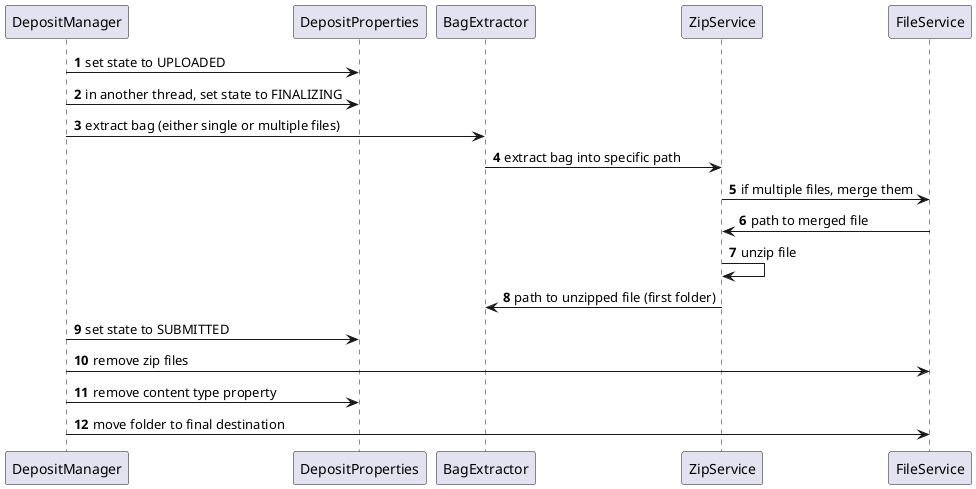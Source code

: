 @startuml
'https://plantuml.com/sequence-diagram

autonumber
'
'Alice -> Bob: Authentication Request
'Bob --> Alice: Authentication Response
'
'Alice -> Bob: Another authentication Request
'Alice <-- Bob: another authentication Response

DepositManager -> DepositProperties: set state to UPLOADED
DepositManager -> DepositProperties: in another thread, set state to FINALIZING
DepositManager -> BagExtractor: extract bag (either single or multiple files)
BagExtractor -> ZipService: extract bag into specific path
ZipService -> FileService: if multiple files, merge them
ZipService <- FileService: path to merged file
ZipService -> ZipService: unzip file
BagExtractor <- ZipService: path to unzipped file (first folder)
DepositManager -> DepositProperties: set state to SUBMITTED
DepositManager -> FileService: remove zip files
DepositManager -> DepositProperties: remove content type property
DepositManager -> FileService: move folder to final destination
@enduml
